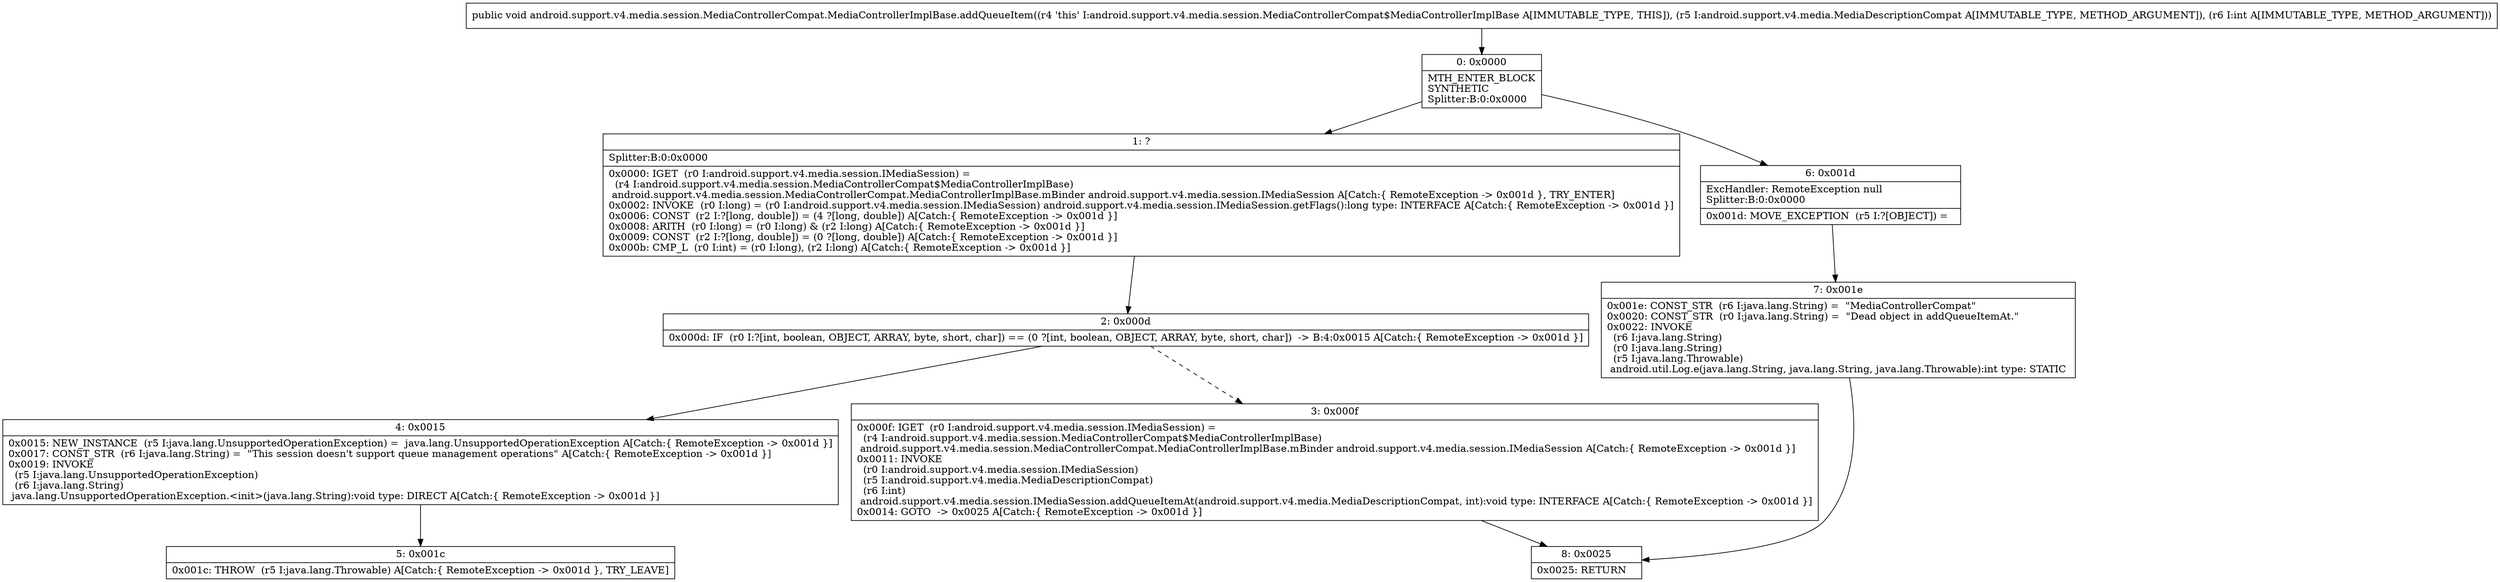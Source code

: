 digraph "CFG forandroid.support.v4.media.session.MediaControllerCompat.MediaControllerImplBase.addQueueItem(Landroid\/support\/v4\/media\/MediaDescriptionCompat;I)V" {
Node_0 [shape=record,label="{0\:\ 0x0000|MTH_ENTER_BLOCK\lSYNTHETIC\lSplitter:B:0:0x0000\l}"];
Node_1 [shape=record,label="{1\:\ ?|Splitter:B:0:0x0000\l|0x0000: IGET  (r0 I:android.support.v4.media.session.IMediaSession) = \l  (r4 I:android.support.v4.media.session.MediaControllerCompat$MediaControllerImplBase)\l android.support.v4.media.session.MediaControllerCompat.MediaControllerImplBase.mBinder android.support.v4.media.session.IMediaSession A[Catch:\{ RemoteException \-\> 0x001d \}, TRY_ENTER]\l0x0002: INVOKE  (r0 I:long) = (r0 I:android.support.v4.media.session.IMediaSession) android.support.v4.media.session.IMediaSession.getFlags():long type: INTERFACE A[Catch:\{ RemoteException \-\> 0x001d \}]\l0x0006: CONST  (r2 I:?[long, double]) = (4 ?[long, double]) A[Catch:\{ RemoteException \-\> 0x001d \}]\l0x0008: ARITH  (r0 I:long) = (r0 I:long) & (r2 I:long) A[Catch:\{ RemoteException \-\> 0x001d \}]\l0x0009: CONST  (r2 I:?[long, double]) = (0 ?[long, double]) A[Catch:\{ RemoteException \-\> 0x001d \}]\l0x000b: CMP_L  (r0 I:int) = (r0 I:long), (r2 I:long) A[Catch:\{ RemoteException \-\> 0x001d \}]\l}"];
Node_2 [shape=record,label="{2\:\ 0x000d|0x000d: IF  (r0 I:?[int, boolean, OBJECT, ARRAY, byte, short, char]) == (0 ?[int, boolean, OBJECT, ARRAY, byte, short, char])  \-\> B:4:0x0015 A[Catch:\{ RemoteException \-\> 0x001d \}]\l}"];
Node_3 [shape=record,label="{3\:\ 0x000f|0x000f: IGET  (r0 I:android.support.v4.media.session.IMediaSession) = \l  (r4 I:android.support.v4.media.session.MediaControllerCompat$MediaControllerImplBase)\l android.support.v4.media.session.MediaControllerCompat.MediaControllerImplBase.mBinder android.support.v4.media.session.IMediaSession A[Catch:\{ RemoteException \-\> 0x001d \}]\l0x0011: INVOKE  \l  (r0 I:android.support.v4.media.session.IMediaSession)\l  (r5 I:android.support.v4.media.MediaDescriptionCompat)\l  (r6 I:int)\l android.support.v4.media.session.IMediaSession.addQueueItemAt(android.support.v4.media.MediaDescriptionCompat, int):void type: INTERFACE A[Catch:\{ RemoteException \-\> 0x001d \}]\l0x0014: GOTO  \-\> 0x0025 A[Catch:\{ RemoteException \-\> 0x001d \}]\l}"];
Node_4 [shape=record,label="{4\:\ 0x0015|0x0015: NEW_INSTANCE  (r5 I:java.lang.UnsupportedOperationException) =  java.lang.UnsupportedOperationException A[Catch:\{ RemoteException \-\> 0x001d \}]\l0x0017: CONST_STR  (r6 I:java.lang.String) =  \"This session doesn't support queue management operations\" A[Catch:\{ RemoteException \-\> 0x001d \}]\l0x0019: INVOKE  \l  (r5 I:java.lang.UnsupportedOperationException)\l  (r6 I:java.lang.String)\l java.lang.UnsupportedOperationException.\<init\>(java.lang.String):void type: DIRECT A[Catch:\{ RemoteException \-\> 0x001d \}]\l}"];
Node_5 [shape=record,label="{5\:\ 0x001c|0x001c: THROW  (r5 I:java.lang.Throwable) A[Catch:\{ RemoteException \-\> 0x001d \}, TRY_LEAVE]\l}"];
Node_6 [shape=record,label="{6\:\ 0x001d|ExcHandler: RemoteException null\lSplitter:B:0:0x0000\l|0x001d: MOVE_EXCEPTION  (r5 I:?[OBJECT]) =  \l}"];
Node_7 [shape=record,label="{7\:\ 0x001e|0x001e: CONST_STR  (r6 I:java.lang.String) =  \"MediaControllerCompat\" \l0x0020: CONST_STR  (r0 I:java.lang.String) =  \"Dead object in addQueueItemAt.\" \l0x0022: INVOKE  \l  (r6 I:java.lang.String)\l  (r0 I:java.lang.String)\l  (r5 I:java.lang.Throwable)\l android.util.Log.e(java.lang.String, java.lang.String, java.lang.Throwable):int type: STATIC \l}"];
Node_8 [shape=record,label="{8\:\ 0x0025|0x0025: RETURN   \l}"];
MethodNode[shape=record,label="{public void android.support.v4.media.session.MediaControllerCompat.MediaControllerImplBase.addQueueItem((r4 'this' I:android.support.v4.media.session.MediaControllerCompat$MediaControllerImplBase A[IMMUTABLE_TYPE, THIS]), (r5 I:android.support.v4.media.MediaDescriptionCompat A[IMMUTABLE_TYPE, METHOD_ARGUMENT]), (r6 I:int A[IMMUTABLE_TYPE, METHOD_ARGUMENT])) }"];
MethodNode -> Node_0;
Node_0 -> Node_1;
Node_0 -> Node_6;
Node_1 -> Node_2;
Node_2 -> Node_3[style=dashed];
Node_2 -> Node_4;
Node_3 -> Node_8;
Node_4 -> Node_5;
Node_6 -> Node_7;
Node_7 -> Node_8;
}

